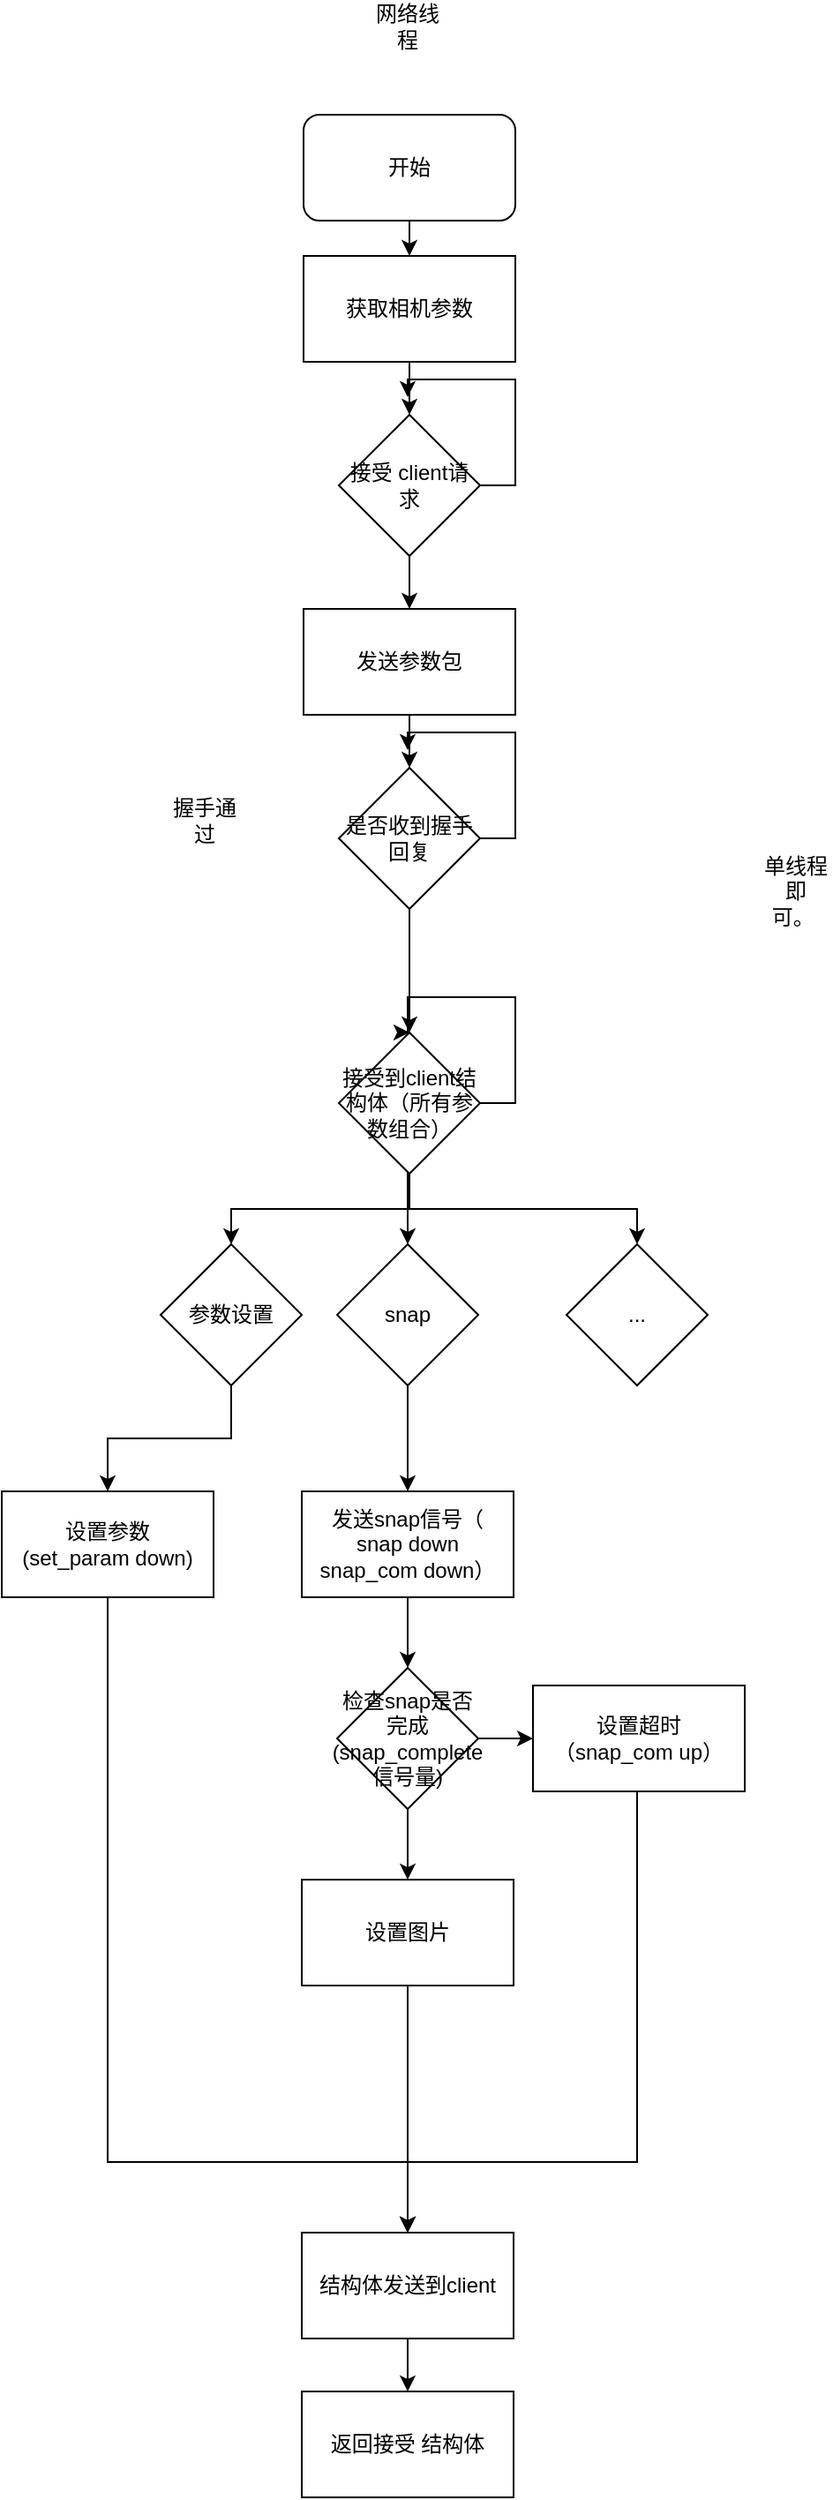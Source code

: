 <mxfile version="12.3.1" type="github" pages="1">
  <diagram id="POBhbw0DkIfMIii83Tgg" name="Page-1">
    <mxGraphModel dx="1357" dy="1877" grid="1" gridSize="10" guides="1" tooltips="1" connect="1" arrows="1" fold="1" page="1" pageScale="1" pageWidth="850" pageHeight="1100" math="0" shadow="0">
      <root>
        <mxCell id="0"/>
        <mxCell id="1" parent="0"/>
        <mxCell id="J_mEW-v-aDG5xAjbqyJe-60" style="edgeStyle=orthogonalEdgeStyle;rounded=0;orthogonalLoop=1;jettySize=auto;html=1;exitX=0.5;exitY=1;exitDx=0;exitDy=0;" edge="1" parent="1" source="J_mEW-v-aDG5xAjbqyJe-1">
          <mxGeometry relative="1" as="geometry">
            <mxPoint x="261" y="-150" as="targetPoint"/>
          </mxGeometry>
        </mxCell>
        <mxCell id="J_mEW-v-aDG5xAjbqyJe-1" value="开始" style="rounded=1;whiteSpace=wrap;html=1;" vertex="1" parent="1">
          <mxGeometry x="201" y="-230" width="120" height="60" as="geometry"/>
        </mxCell>
        <mxCell id="J_mEW-v-aDG5xAjbqyJe-8" style="edgeStyle=orthogonalEdgeStyle;rounded=0;orthogonalLoop=1;jettySize=auto;html=1;exitX=0.5;exitY=1;exitDx=0;exitDy=0;entryX=0.5;entryY=0;entryDx=0;entryDy=0;" edge="1" parent="1" source="J_mEW-v-aDG5xAjbqyJe-3" target="J_mEW-v-aDG5xAjbqyJe-7">
          <mxGeometry relative="1" as="geometry"/>
        </mxCell>
        <mxCell id="J_mEW-v-aDG5xAjbqyJe-10" style="edgeStyle=orthogonalEdgeStyle;rounded=0;orthogonalLoop=1;jettySize=auto;html=1;" edge="1" parent="1" source="J_mEW-v-aDG5xAjbqyJe-3" target="J_mEW-v-aDG5xAjbqyJe-9">
          <mxGeometry relative="1" as="geometry"/>
        </mxCell>
        <mxCell id="J_mEW-v-aDG5xAjbqyJe-12" style="edgeStyle=orthogonalEdgeStyle;rounded=0;orthogonalLoop=1;jettySize=auto;html=1;entryX=0.5;entryY=0;entryDx=0;entryDy=0;" edge="1" parent="1" source="J_mEW-v-aDG5xAjbqyJe-3" target="J_mEW-v-aDG5xAjbqyJe-11">
          <mxGeometry relative="1" as="geometry">
            <Array as="points">
              <mxPoint x="260" y="390"/>
              <mxPoint x="390" y="390"/>
            </Array>
          </mxGeometry>
        </mxCell>
        <mxCell id="J_mEW-v-aDG5xAjbqyJe-39" style="edgeStyle=orthogonalEdgeStyle;rounded=0;orthogonalLoop=1;jettySize=auto;html=1;exitX=1;exitY=0.5;exitDx=0;exitDy=0;entryX=0.5;entryY=0;entryDx=0;entryDy=0;" edge="1" parent="1" source="J_mEW-v-aDG5xAjbqyJe-3" target="J_mEW-v-aDG5xAjbqyJe-3">
          <mxGeometry relative="1" as="geometry">
            <mxPoint x="260" y="280" as="targetPoint"/>
            <Array as="points">
              <mxPoint x="321" y="330"/>
              <mxPoint x="321" y="270"/>
              <mxPoint x="260" y="270"/>
            </Array>
          </mxGeometry>
        </mxCell>
        <mxCell id="J_mEW-v-aDG5xAjbqyJe-3" value="接受到client结构体（所有参数组合）" style="rhombus;whiteSpace=wrap;html=1;" vertex="1" parent="1">
          <mxGeometry x="221" y="290" width="80" height="80" as="geometry"/>
        </mxCell>
        <mxCell id="J_mEW-v-aDG5xAjbqyJe-14" style="edgeStyle=orthogonalEdgeStyle;rounded=0;orthogonalLoop=1;jettySize=auto;html=1;entryX=0.5;entryY=0;entryDx=0;entryDy=0;" edge="1" parent="1" source="J_mEW-v-aDG5xAjbqyJe-7" target="J_mEW-v-aDG5xAjbqyJe-15">
          <mxGeometry relative="1" as="geometry">
            <mxPoint x="160" y="530" as="targetPoint"/>
          </mxGeometry>
        </mxCell>
        <mxCell id="J_mEW-v-aDG5xAjbqyJe-7" value="参数设置" style="rhombus;whiteSpace=wrap;html=1;" vertex="1" parent="1">
          <mxGeometry x="120" y="410" width="80" height="80" as="geometry"/>
        </mxCell>
        <mxCell id="J_mEW-v-aDG5xAjbqyJe-16" style="edgeStyle=orthogonalEdgeStyle;rounded=0;orthogonalLoop=1;jettySize=auto;html=1;entryX=0.5;entryY=0;entryDx=0;entryDy=0;" edge="1" parent="1" source="J_mEW-v-aDG5xAjbqyJe-9" target="J_mEW-v-aDG5xAjbqyJe-17">
          <mxGeometry relative="1" as="geometry">
            <mxPoint x="260" y="540" as="targetPoint"/>
          </mxGeometry>
        </mxCell>
        <mxCell id="J_mEW-v-aDG5xAjbqyJe-9" value="snap" style="rhombus;whiteSpace=wrap;html=1;" vertex="1" parent="1">
          <mxGeometry x="220" y="410" width="80" height="80" as="geometry"/>
        </mxCell>
        <mxCell id="J_mEW-v-aDG5xAjbqyJe-11" value="..." style="rhombus;whiteSpace=wrap;html=1;" vertex="1" parent="1">
          <mxGeometry x="350" y="410" width="80" height="80" as="geometry"/>
        </mxCell>
        <mxCell id="J_mEW-v-aDG5xAjbqyJe-25" style="edgeStyle=orthogonalEdgeStyle;rounded=0;orthogonalLoop=1;jettySize=auto;html=1;entryX=0.5;entryY=0;entryDx=0;entryDy=0;" edge="1" parent="1" source="J_mEW-v-aDG5xAjbqyJe-15" target="J_mEW-v-aDG5xAjbqyJe-28">
          <mxGeometry relative="1" as="geometry">
            <mxPoint x="90" y="960" as="targetPoint"/>
            <Array as="points">
              <mxPoint x="90" y="930"/>
              <mxPoint x="260" y="930"/>
            </Array>
          </mxGeometry>
        </mxCell>
        <mxCell id="J_mEW-v-aDG5xAjbqyJe-15" value="设置参数&lt;br&gt;(set_param down)" style="rounded=0;whiteSpace=wrap;html=1;" vertex="1" parent="1">
          <mxGeometry x="30" y="550" width="120" height="60" as="geometry"/>
        </mxCell>
        <mxCell id="J_mEW-v-aDG5xAjbqyJe-18" style="edgeStyle=orthogonalEdgeStyle;rounded=0;orthogonalLoop=1;jettySize=auto;html=1;exitX=0.5;exitY=1;exitDx=0;exitDy=0;" edge="1" parent="1" source="J_mEW-v-aDG5xAjbqyJe-17">
          <mxGeometry relative="1" as="geometry">
            <mxPoint x="260" y="650" as="targetPoint"/>
          </mxGeometry>
        </mxCell>
        <mxCell id="J_mEW-v-aDG5xAjbqyJe-17" value="发送snap信号（&lt;br&gt;snap down&lt;br&gt;snap_com down）" style="rounded=0;whiteSpace=wrap;html=1;" vertex="1" parent="1">
          <mxGeometry x="200" y="550" width="120" height="60" as="geometry"/>
        </mxCell>
        <mxCell id="J_mEW-v-aDG5xAjbqyJe-20" style="edgeStyle=orthogonalEdgeStyle;rounded=0;orthogonalLoop=1;jettySize=auto;html=1;" edge="1" parent="1" source="J_mEW-v-aDG5xAjbqyJe-19">
          <mxGeometry relative="1" as="geometry">
            <mxPoint x="260" y="770" as="targetPoint"/>
          </mxGeometry>
        </mxCell>
        <mxCell id="J_mEW-v-aDG5xAjbqyJe-23" style="edgeStyle=orthogonalEdgeStyle;rounded=0;orthogonalLoop=1;jettySize=auto;html=1;exitX=1;exitY=0.5;exitDx=0;exitDy=0;entryX=0;entryY=0.5;entryDx=0;entryDy=0;" edge="1" parent="1" source="J_mEW-v-aDG5xAjbqyJe-19" target="J_mEW-v-aDG5xAjbqyJe-22">
          <mxGeometry relative="1" as="geometry"/>
        </mxCell>
        <mxCell id="J_mEW-v-aDG5xAjbqyJe-19" value="检查snap是否完成(snap_complete信号量)" style="rhombus;whiteSpace=wrap;html=1;" vertex="1" parent="1">
          <mxGeometry x="220" y="650" width="80" height="80" as="geometry"/>
        </mxCell>
        <mxCell id="J_mEW-v-aDG5xAjbqyJe-26" style="edgeStyle=orthogonalEdgeStyle;rounded=0;orthogonalLoop=1;jettySize=auto;html=1;exitX=0.5;exitY=1;exitDx=0;exitDy=0;entryX=0.5;entryY=0;entryDx=0;entryDy=0;" edge="1" parent="1" source="J_mEW-v-aDG5xAjbqyJe-21" target="J_mEW-v-aDG5xAjbqyJe-28">
          <mxGeometry relative="1" as="geometry">
            <mxPoint x="260" y="910" as="targetPoint"/>
          </mxGeometry>
        </mxCell>
        <mxCell id="J_mEW-v-aDG5xAjbqyJe-21" value="设置图片" style="rounded=0;whiteSpace=wrap;html=1;" vertex="1" parent="1">
          <mxGeometry x="200" y="770" width="120" height="60" as="geometry"/>
        </mxCell>
        <mxCell id="J_mEW-v-aDG5xAjbqyJe-27" style="edgeStyle=orthogonalEdgeStyle;rounded=0;orthogonalLoop=1;jettySize=auto;html=1;exitX=0.5;exitY=1;exitDx=0;exitDy=0;" edge="1" parent="1" source="J_mEW-v-aDG5xAjbqyJe-22">
          <mxGeometry relative="1" as="geometry">
            <mxPoint x="260" y="970" as="targetPoint"/>
            <Array as="points">
              <mxPoint x="390" y="930"/>
              <mxPoint x="260" y="930"/>
            </Array>
          </mxGeometry>
        </mxCell>
        <mxCell id="J_mEW-v-aDG5xAjbqyJe-22" value="设置超时&lt;br&gt;（snap_com up）" style="rounded=0;whiteSpace=wrap;html=1;" vertex="1" parent="1">
          <mxGeometry x="331" y="660" width="120" height="60" as="geometry"/>
        </mxCell>
        <mxCell id="J_mEW-v-aDG5xAjbqyJe-42" style="edgeStyle=orthogonalEdgeStyle;rounded=0;orthogonalLoop=1;jettySize=auto;html=1;exitX=0.5;exitY=1;exitDx=0;exitDy=0;" edge="1" parent="1" source="J_mEW-v-aDG5xAjbqyJe-28">
          <mxGeometry relative="1" as="geometry">
            <mxPoint x="260" y="1060" as="targetPoint"/>
          </mxGeometry>
        </mxCell>
        <mxCell id="J_mEW-v-aDG5xAjbqyJe-28" value="结构体发送到client" style="rounded=0;whiteSpace=wrap;html=1;" vertex="1" parent="1">
          <mxGeometry x="200" y="970" width="120" height="60" as="geometry"/>
        </mxCell>
        <mxCell id="J_mEW-v-aDG5xAjbqyJe-40" value="网络线程" style="text;html=1;strokeColor=none;fillColor=none;align=center;verticalAlign=middle;whiteSpace=wrap;rounded=0;" vertex="1" parent="1">
          <mxGeometry x="240" y="-290" width="40" height="20" as="geometry"/>
        </mxCell>
        <mxCell id="J_mEW-v-aDG5xAjbqyJe-43" value="返回接受 结构体" style="rounded=0;whiteSpace=wrap;html=1;" vertex="1" parent="1">
          <mxGeometry x="200" y="1060" width="120" height="60" as="geometry"/>
        </mxCell>
        <mxCell id="J_mEW-v-aDG5xAjbqyJe-59" value="单线程即可。&amp;nbsp;" style="text;html=1;strokeColor=none;fillColor=none;align=center;verticalAlign=middle;whiteSpace=wrap;rounded=0;" vertex="1" parent="1">
          <mxGeometry x="460" y="200" width="40" height="20" as="geometry"/>
        </mxCell>
        <mxCell id="J_mEW-v-aDG5xAjbqyJe-63" style="edgeStyle=orthogonalEdgeStyle;rounded=0;orthogonalLoop=1;jettySize=auto;html=1;exitX=0.5;exitY=1;exitDx=0;exitDy=0;" edge="1" parent="1" source="J_mEW-v-aDG5xAjbqyJe-61">
          <mxGeometry relative="1" as="geometry">
            <mxPoint x="261" y="-60" as="targetPoint"/>
          </mxGeometry>
        </mxCell>
        <mxCell id="J_mEW-v-aDG5xAjbqyJe-61" value="获取相机参数" style="rounded=0;whiteSpace=wrap;html=1;" vertex="1" parent="1">
          <mxGeometry x="201" y="-150" width="120" height="60" as="geometry"/>
        </mxCell>
        <mxCell id="J_mEW-v-aDG5xAjbqyJe-67" style="edgeStyle=orthogonalEdgeStyle;rounded=0;orthogonalLoop=1;jettySize=auto;html=1;exitX=1;exitY=0.5;exitDx=0;exitDy=0;" edge="1" parent="1" source="J_mEW-v-aDG5xAjbqyJe-64">
          <mxGeometry relative="1" as="geometry">
            <mxPoint x="260" y="-70" as="targetPoint"/>
            <Array as="points">
              <mxPoint x="321" y="-20"/>
              <mxPoint x="321" y="-80"/>
              <mxPoint x="260" y="-80"/>
            </Array>
          </mxGeometry>
        </mxCell>
        <mxCell id="J_mEW-v-aDG5xAjbqyJe-68" style="edgeStyle=orthogonalEdgeStyle;rounded=0;orthogonalLoop=1;jettySize=auto;html=1;" edge="1" parent="1" source="J_mEW-v-aDG5xAjbqyJe-64">
          <mxGeometry relative="1" as="geometry">
            <mxPoint x="261" y="50" as="targetPoint"/>
          </mxGeometry>
        </mxCell>
        <mxCell id="J_mEW-v-aDG5xAjbqyJe-64" value="接受 client请求" style="rhombus;whiteSpace=wrap;html=1;" vertex="1" parent="1">
          <mxGeometry x="221" y="-60" width="80" height="80" as="geometry"/>
        </mxCell>
        <mxCell id="J_mEW-v-aDG5xAjbqyJe-70" style="edgeStyle=orthogonalEdgeStyle;rounded=0;orthogonalLoop=1;jettySize=auto;html=1;" edge="1" parent="1" source="J_mEW-v-aDG5xAjbqyJe-69">
          <mxGeometry relative="1" as="geometry">
            <mxPoint x="261" y="140" as="targetPoint"/>
          </mxGeometry>
        </mxCell>
        <mxCell id="J_mEW-v-aDG5xAjbqyJe-69" value="发送参数包" style="rounded=0;whiteSpace=wrap;html=1;" vertex="1" parent="1">
          <mxGeometry x="201" y="50" width="120" height="60" as="geometry"/>
        </mxCell>
        <mxCell id="J_mEW-v-aDG5xAjbqyJe-73" style="edgeStyle=orthogonalEdgeStyle;rounded=0;orthogonalLoop=1;jettySize=auto;html=1;exitX=1;exitY=0.5;exitDx=0;exitDy=0;" edge="1" parent="1" source="J_mEW-v-aDG5xAjbqyJe-71">
          <mxGeometry relative="1" as="geometry">
            <mxPoint x="260" y="130" as="targetPoint"/>
            <Array as="points">
              <mxPoint x="321" y="180"/>
              <mxPoint x="321" y="120"/>
              <mxPoint x="260" y="120"/>
            </Array>
          </mxGeometry>
        </mxCell>
        <mxCell id="J_mEW-v-aDG5xAjbqyJe-74" style="edgeStyle=orthogonalEdgeStyle;rounded=0;orthogonalLoop=1;jettySize=auto;html=1;exitX=0.5;exitY=1;exitDx=0;exitDy=0;entryX=0.5;entryY=0;entryDx=0;entryDy=0;" edge="1" parent="1" source="J_mEW-v-aDG5xAjbqyJe-71" target="J_mEW-v-aDG5xAjbqyJe-3">
          <mxGeometry relative="1" as="geometry">
            <mxPoint x="255.5" y="210" as="targetPoint"/>
          </mxGeometry>
        </mxCell>
        <mxCell id="J_mEW-v-aDG5xAjbqyJe-71" value="是否收到握手回复" style="rhombus;whiteSpace=wrap;html=1;" vertex="1" parent="1">
          <mxGeometry x="221" y="140" width="80" height="80" as="geometry"/>
        </mxCell>
        <mxCell id="J_mEW-v-aDG5xAjbqyJe-75" value="握手通过" style="text;html=1;strokeColor=none;fillColor=none;align=center;verticalAlign=middle;whiteSpace=wrap;rounded=0;" vertex="1" parent="1">
          <mxGeometry x="124.5" y="160" width="40" height="20" as="geometry"/>
        </mxCell>
      </root>
    </mxGraphModel>
  </diagram>
</mxfile>

